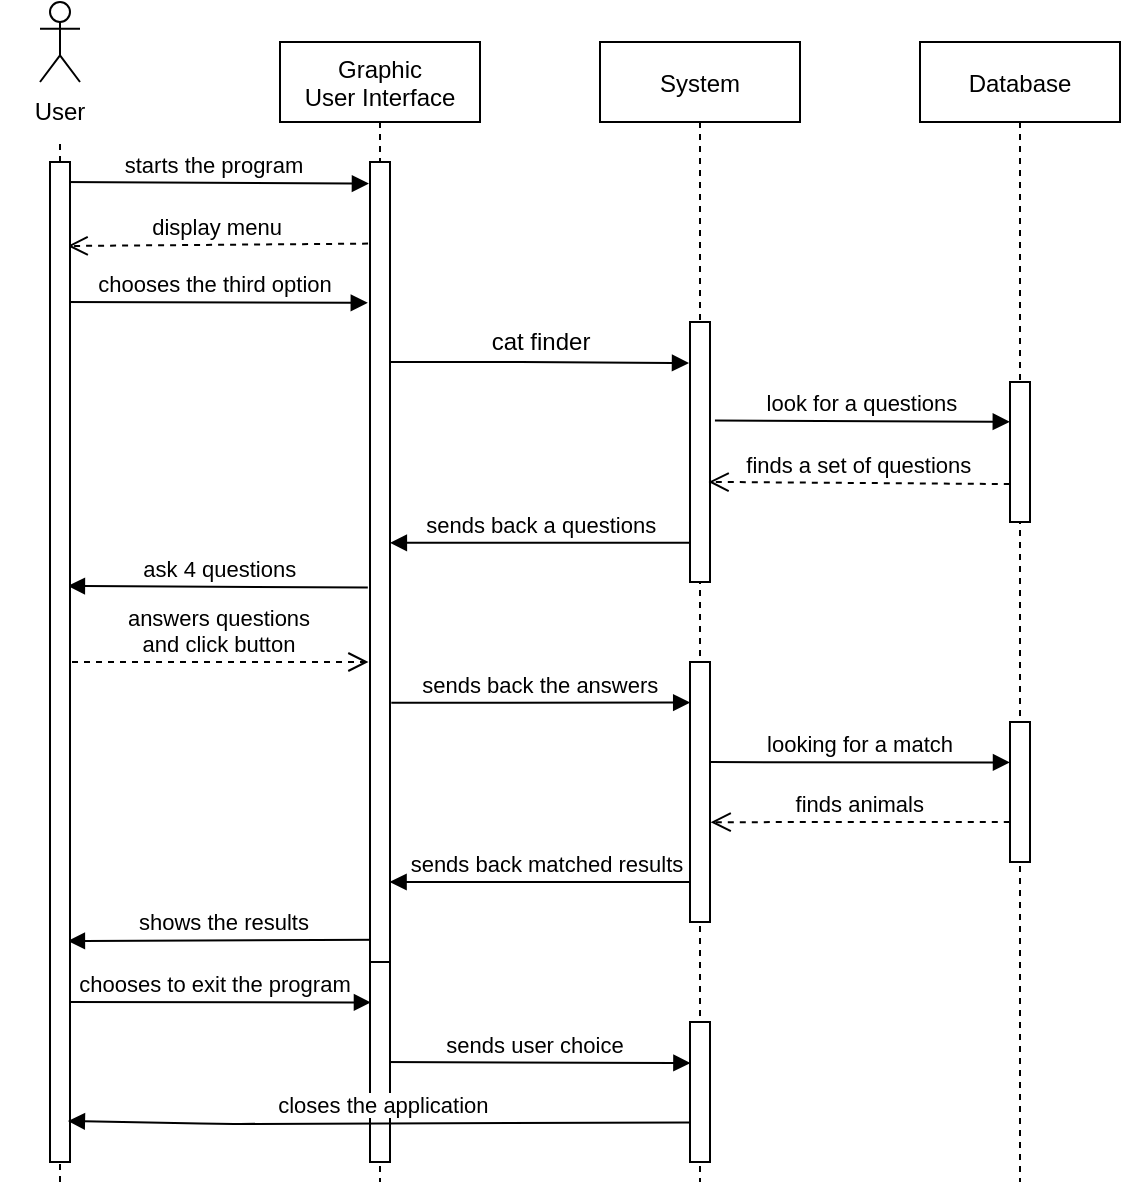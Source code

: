 <mxfile version="21.2.2" type="device">
  <diagram id="C5RBs43oDa-KdzZeNtuy" name="Page-1">
    <mxGraphModel dx="1477" dy="727" grid="1" gridSize="10" guides="1" tooltips="1" connect="1" arrows="1" fold="1" page="1" pageScale="1" pageWidth="827" pageHeight="1169" math="0" shadow="0">
      <root>
        <mxCell id="WIyWlLk6GJQsqaUBKTNV-0" />
        <mxCell id="WIyWlLk6GJQsqaUBKTNV-1" parent="WIyWlLk6GJQsqaUBKTNV-0" />
        <mxCell id="9-d625vDIgAPqHA31cNE-93" value="Graphic&#xa;User Interface" style="shape=umlLifeline;perimeter=lifelinePerimeter;container=1;collapsible=0;recursiveResize=0;rounded=0;shadow=0;strokeWidth=1;" vertex="1" parent="WIyWlLk6GJQsqaUBKTNV-1">
          <mxGeometry x="290" y="780" width="100" height="570" as="geometry" />
        </mxCell>
        <mxCell id="9-d625vDIgAPqHA31cNE-94" value="shows the results" style="verticalAlign=bottom;endArrow=block;shadow=0;strokeWidth=1;entryX=0.895;entryY=0.779;entryDx=0;entryDy=0;entryPerimeter=0;" edge="1" parent="9-d625vDIgAPqHA31cNE-93" target="9-d625vDIgAPqHA31cNE-124">
          <mxGeometry relative="1" as="geometry">
            <mxPoint x="50" y="448.82" as="sourcePoint" />
            <mxPoint x="-100" y="450" as="targetPoint" />
            <mxPoint as="offset" />
          </mxGeometry>
        </mxCell>
        <mxCell id="9-d625vDIgAPqHA31cNE-95" value="" style="rounded=0;whiteSpace=wrap;html=1;" vertex="1" parent="9-d625vDIgAPqHA31cNE-93">
          <mxGeometry x="45" y="60" width="10" height="400" as="geometry" />
        </mxCell>
        <mxCell id="9-d625vDIgAPqHA31cNE-96" value="System" style="shape=umlLifeline;perimeter=lifelinePerimeter;container=1;collapsible=0;recursiveResize=0;rounded=0;shadow=0;strokeWidth=1;" vertex="1" parent="WIyWlLk6GJQsqaUBKTNV-1">
          <mxGeometry x="450" y="780" width="100" height="570" as="geometry" />
        </mxCell>
        <mxCell id="9-d625vDIgAPqHA31cNE-97" value="sends back matched results" style="verticalAlign=bottom;endArrow=block;shadow=0;strokeWidth=1;entryX=0.979;entryY=0.9;entryDx=0;entryDy=0;entryPerimeter=0;" edge="1" parent="9-d625vDIgAPqHA31cNE-96" target="9-d625vDIgAPqHA31cNE-95">
          <mxGeometry x="-0.013" relative="1" as="geometry">
            <mxPoint x="50" y="420" as="sourcePoint" />
            <mxPoint x="-100" y="420" as="targetPoint" />
            <mxPoint as="offset" />
          </mxGeometry>
        </mxCell>
        <mxCell id="9-d625vDIgAPqHA31cNE-98" value="" style="rounded=0;whiteSpace=wrap;html=1;" vertex="1" parent="9-d625vDIgAPqHA31cNE-96">
          <mxGeometry x="45" y="140" width="10" height="130" as="geometry" />
        </mxCell>
        <mxCell id="9-d625vDIgAPqHA31cNE-99" value="" style="rounded=0;whiteSpace=wrap;html=1;" vertex="1" parent="9-d625vDIgAPqHA31cNE-96">
          <mxGeometry x="45" y="310" width="10" height="130" as="geometry" />
        </mxCell>
        <mxCell id="9-d625vDIgAPqHA31cNE-100" value="" style="rounded=0;whiteSpace=wrap;html=1;" vertex="1" parent="9-d625vDIgAPqHA31cNE-96">
          <mxGeometry x="45" y="490" width="10" height="70" as="geometry" />
        </mxCell>
        <mxCell id="9-d625vDIgAPqHA31cNE-101" value="Database" style="shape=umlLifeline;perimeter=lifelinePerimeter;container=1;collapsible=0;recursiveResize=0;rounded=0;shadow=0;strokeWidth=1;" vertex="1" parent="WIyWlLk6GJQsqaUBKTNV-1">
          <mxGeometry x="610" y="780" width="100" height="570" as="geometry" />
        </mxCell>
        <mxCell id="9-d625vDIgAPqHA31cNE-102" value="" style="rounded=0;whiteSpace=wrap;html=1;" vertex="1" parent="9-d625vDIgAPqHA31cNE-101">
          <mxGeometry x="45" y="170" width="10" height="70" as="geometry" />
        </mxCell>
        <mxCell id="9-d625vDIgAPqHA31cNE-103" value="" style="rounded=0;whiteSpace=wrap;html=1;" vertex="1" parent="9-d625vDIgAPqHA31cNE-101">
          <mxGeometry x="45" y="340" width="10" height="70" as="geometry" />
        </mxCell>
        <mxCell id="9-d625vDIgAPqHA31cNE-104" value="" style="shape=umlActor;verticalLabelPosition=bottom;verticalAlign=top;html=1;outlineConnect=0;" vertex="1" parent="WIyWlLk6GJQsqaUBKTNV-1">
          <mxGeometry x="170" y="760" width="20" height="40" as="geometry" />
        </mxCell>
        <mxCell id="9-d625vDIgAPqHA31cNE-105" value="" style="endArrow=none;dashed=1;html=1;rounded=0;startArrow=none;" edge="1" parent="WIyWlLk6GJQsqaUBKTNV-1" source="9-d625vDIgAPqHA31cNE-120" target="9-d625vDIgAPqHA31cNE-104">
          <mxGeometry width="50" height="50" relative="1" as="geometry">
            <mxPoint x="180" y="1310" as="sourcePoint" />
            <mxPoint x="180" y="840" as="targetPoint" />
          </mxGeometry>
        </mxCell>
        <mxCell id="9-d625vDIgAPqHA31cNE-106" value="starts the program" style="verticalAlign=bottom;endArrow=block;shadow=0;strokeWidth=1;entryX=-0.053;entryY=0.027;entryDx=0;entryDy=0;entryPerimeter=0;" edge="1" parent="WIyWlLk6GJQsqaUBKTNV-1" target="9-d625vDIgAPqHA31cNE-95">
          <mxGeometry relative="1" as="geometry">
            <mxPoint x="180" y="850" as="sourcePoint" />
            <mxPoint x="330" y="850" as="targetPoint" />
          </mxGeometry>
        </mxCell>
        <mxCell id="9-d625vDIgAPqHA31cNE-107" value="chooses the third option" style="verticalAlign=bottom;endArrow=block;shadow=0;strokeWidth=1;entryX=-0.11;entryY=0.176;entryDx=0;entryDy=0;entryPerimeter=0;" edge="1" parent="WIyWlLk6GJQsqaUBKTNV-1" target="9-d625vDIgAPqHA31cNE-95">
          <mxGeometry x="0.007" relative="1" as="geometry">
            <mxPoint x="180" y="910" as="sourcePoint" />
            <mxPoint x="330" y="910" as="targetPoint" />
            <mxPoint as="offset" />
          </mxGeometry>
        </mxCell>
        <mxCell id="9-d625vDIgAPqHA31cNE-108" value="" style="verticalAlign=bottom;endArrow=block;shadow=0;strokeWidth=1;exitX=1;exitY=0.25;exitDx=0;exitDy=0;entryX=-0.05;entryY=0.158;entryDx=0;entryDy=0;entryPerimeter=0;" edge="1" parent="WIyWlLk6GJQsqaUBKTNV-1" source="9-d625vDIgAPqHA31cNE-95" target="9-d625vDIgAPqHA31cNE-98">
          <mxGeometry relative="1" as="geometry">
            <mxPoint x="360" y="940" as="sourcePoint" />
            <mxPoint x="490" y="940" as="targetPoint" />
            <Array as="points">
              <mxPoint x="420" y="940" />
            </Array>
          </mxGeometry>
        </mxCell>
        <mxCell id="9-d625vDIgAPqHA31cNE-109" value="cat finder" style="text;html=1;align=center;verticalAlign=middle;resizable=0;points=[];autosize=1;strokeColor=none;fillColor=none;" vertex="1" parent="WIyWlLk6GJQsqaUBKTNV-1">
          <mxGeometry x="385" y="915" width="70" height="30" as="geometry" />
        </mxCell>
        <mxCell id="9-d625vDIgAPqHA31cNE-110" value="ask 4 questions" style="verticalAlign=bottom;endArrow=block;shadow=0;strokeWidth=1;entryX=0.895;entryY=0.424;entryDx=0;entryDy=0;entryPerimeter=0;exitX=-0.11;exitY=0.532;exitDx=0;exitDy=0;exitPerimeter=0;" edge="1" parent="WIyWlLk6GJQsqaUBKTNV-1" source="9-d625vDIgAPqHA31cNE-95" target="9-d625vDIgAPqHA31cNE-124">
          <mxGeometry x="-0.013" relative="1" as="geometry">
            <mxPoint x="330" y="1052" as="sourcePoint" />
            <mxPoint x="180" y="1050" as="targetPoint" />
            <mxPoint as="offset" />
          </mxGeometry>
        </mxCell>
        <mxCell id="9-d625vDIgAPqHA31cNE-111" value="answers questions&#xa;and click button" style="verticalAlign=bottom;endArrow=open;dashed=1;endSize=8;shadow=0;strokeWidth=1;entryX=-0.076;entryY=0.625;entryDx=0;entryDy=0;entryPerimeter=0;" edge="1" parent="WIyWlLk6GJQsqaUBKTNV-1" target="9-d625vDIgAPqHA31cNE-95">
          <mxGeometry x="0.031" relative="1" as="geometry">
            <mxPoint x="320" y="1090" as="targetPoint" />
            <mxPoint x="180" y="1090" as="sourcePoint" />
            <mxPoint as="offset" />
          </mxGeometry>
        </mxCell>
        <mxCell id="9-d625vDIgAPqHA31cNE-112" value="finds a set of questions" style="verticalAlign=bottom;endArrow=open;dashed=1;endSize=8;shadow=0;strokeWidth=1;exitX=-0.01;exitY=0.729;exitDx=0;exitDy=0;exitPerimeter=0;entryX=0.928;entryY=0.615;entryDx=0;entryDy=0;entryPerimeter=0;" edge="1" parent="WIyWlLk6GJQsqaUBKTNV-1" source="9-d625vDIgAPqHA31cNE-102" target="9-d625vDIgAPqHA31cNE-98">
          <mxGeometry relative="1" as="geometry">
            <mxPoint x="510" y="1001" as="targetPoint" />
            <mxPoint x="650" y="1001" as="sourcePoint" />
          </mxGeometry>
        </mxCell>
        <mxCell id="9-d625vDIgAPqHA31cNE-113" value="look for a questions" style="verticalAlign=bottom;endArrow=block;shadow=0;strokeWidth=1;exitX=1.248;exitY=0.379;exitDx=0;exitDy=0;exitPerimeter=0;entryX=-0.01;entryY=0.284;entryDx=0;entryDy=0;entryPerimeter=0;" edge="1" parent="WIyWlLk6GJQsqaUBKTNV-1" source="9-d625vDIgAPqHA31cNE-98" target="9-d625vDIgAPqHA31cNE-102">
          <mxGeometry relative="1" as="geometry">
            <mxPoint x="530" y="970" as="sourcePoint" />
            <mxPoint x="640" y="970" as="targetPoint" />
          </mxGeometry>
        </mxCell>
        <mxCell id="9-d625vDIgAPqHA31cNE-114" value="sends back a questions" style="verticalAlign=bottom;endArrow=block;shadow=0;strokeWidth=1;entryX=0.994;entryY=0.476;entryDx=0;entryDy=0;entryPerimeter=0;exitX=-0.041;exitY=0.849;exitDx=0;exitDy=0;exitPerimeter=0;" edge="1" parent="WIyWlLk6GJQsqaUBKTNV-1" source="9-d625vDIgAPqHA31cNE-98" target="9-d625vDIgAPqHA31cNE-95">
          <mxGeometry x="-0.013" relative="1" as="geometry">
            <mxPoint x="490" y="1030" as="sourcePoint" />
            <mxPoint x="350" y="1030" as="targetPoint" />
            <mxPoint as="offset" />
          </mxGeometry>
        </mxCell>
        <mxCell id="9-d625vDIgAPqHA31cNE-115" value="display menu" style="verticalAlign=bottom;endArrow=open;dashed=1;endSize=8;shadow=0;strokeWidth=1;entryX=0.88;entryY=0.084;entryDx=0;entryDy=0;entryPerimeter=0;exitX=-0.096;exitY=0.102;exitDx=0;exitDy=0;exitPerimeter=0;" edge="1" parent="WIyWlLk6GJQsqaUBKTNV-1" source="9-d625vDIgAPqHA31cNE-95" target="9-d625vDIgAPqHA31cNE-124">
          <mxGeometry x="0.005" relative="1" as="geometry">
            <mxPoint x="180" y="880" as="targetPoint" />
            <mxPoint x="330" y="880" as="sourcePoint" />
            <mxPoint as="offset" />
          </mxGeometry>
        </mxCell>
        <mxCell id="9-d625vDIgAPqHA31cNE-116" value="sends back the answers" style="verticalAlign=bottom;endArrow=block;shadow=0;strokeWidth=1;exitX=1.065;exitY=0.676;exitDx=0;exitDy=0;exitPerimeter=0;entryX=0.01;entryY=0.156;entryDx=0;entryDy=0;entryPerimeter=0;" edge="1" parent="WIyWlLk6GJQsqaUBKTNV-1" source="9-d625vDIgAPqHA31cNE-95" target="9-d625vDIgAPqHA31cNE-99">
          <mxGeometry relative="1" as="geometry">
            <mxPoint x="350" y="1110" as="sourcePoint" />
            <mxPoint x="490" y="1110" as="targetPoint" />
          </mxGeometry>
        </mxCell>
        <mxCell id="9-d625vDIgAPqHA31cNE-117" value="looking for a match" style="verticalAlign=bottom;endArrow=block;shadow=0;strokeWidth=1;entryX=0;entryY=0.289;entryDx=0;entryDy=0;entryPerimeter=0;exitX=1.003;exitY=0.385;exitDx=0;exitDy=0;exitPerimeter=0;" edge="1" parent="WIyWlLk6GJQsqaUBKTNV-1" source="9-d625vDIgAPqHA31cNE-99" target="9-d625vDIgAPqHA31cNE-103">
          <mxGeometry relative="1" as="geometry">
            <mxPoint x="510" y="1140" as="sourcePoint" />
            <mxPoint x="650" y="1140" as="targetPoint" />
          </mxGeometry>
        </mxCell>
        <mxCell id="9-d625vDIgAPqHA31cNE-118" value="finds animals" style="verticalAlign=bottom;endArrow=open;dashed=1;endSize=8;shadow=0;strokeWidth=1;exitX=-0.01;exitY=0.714;exitDx=0;exitDy=0;exitPerimeter=0;entryX=1.032;entryY=0.616;entryDx=0;entryDy=0;entryPerimeter=0;" edge="1" parent="WIyWlLk6GJQsqaUBKTNV-1" source="9-d625vDIgAPqHA31cNE-103" target="9-d625vDIgAPqHA31cNE-99">
          <mxGeometry relative="1" as="geometry">
            <mxPoint x="510" y="1170" as="targetPoint" />
            <mxPoint x="650" y="1170" as="sourcePoint" />
          </mxGeometry>
        </mxCell>
        <mxCell id="9-d625vDIgAPqHA31cNE-119" value="" style="endArrow=none;dashed=1;html=1;rounded=0;startArrow=none;entryX=0.5;entryY=1;entryDx=0;entryDy=0;" edge="1" parent="WIyWlLk6GJQsqaUBKTNV-1" source="9-d625vDIgAPqHA31cNE-124" target="9-d625vDIgAPqHA31cNE-120">
          <mxGeometry width="50" height="50" relative="1" as="geometry">
            <mxPoint x="180" y="1350" as="sourcePoint" />
            <mxPoint x="180" y="810" as="targetPoint" />
            <Array as="points" />
          </mxGeometry>
        </mxCell>
        <mxCell id="9-d625vDIgAPqHA31cNE-120" value="User" style="text;html=1;strokeColor=none;fillColor=none;align=center;verticalAlign=middle;whiteSpace=wrap;rounded=0;" vertex="1" parent="WIyWlLk6GJQsqaUBKTNV-1">
          <mxGeometry x="150" y="800" width="60" height="30" as="geometry" />
        </mxCell>
        <mxCell id="9-d625vDIgAPqHA31cNE-121" value="chooses to exit the program" style="verticalAlign=bottom;endArrow=block;shadow=0;strokeWidth=1;entryX=0.047;entryY=0.202;entryDx=0;entryDy=0;entryPerimeter=0;" edge="1" parent="WIyWlLk6GJQsqaUBKTNV-1" target="9-d625vDIgAPqHA31cNE-125">
          <mxGeometry relative="1" as="geometry">
            <mxPoint x="180" y="1260" as="sourcePoint" />
            <mxPoint x="340" y="1260" as="targetPoint" />
          </mxGeometry>
        </mxCell>
        <mxCell id="9-d625vDIgAPqHA31cNE-122" value="sends user choice" style="verticalAlign=bottom;endArrow=block;shadow=0;strokeWidth=1;entryX=0.02;entryY=0.293;entryDx=0;entryDy=0;entryPerimeter=0;" edge="1" parent="WIyWlLk6GJQsqaUBKTNV-1" target="9-d625vDIgAPqHA31cNE-100">
          <mxGeometry relative="1" as="geometry">
            <mxPoint x="340" y="1290" as="sourcePoint" />
            <mxPoint x="480" y="1290" as="targetPoint" />
            <mxPoint as="offset" />
          </mxGeometry>
        </mxCell>
        <mxCell id="9-d625vDIgAPqHA31cNE-123" value="" style="endArrow=none;dashed=1;html=1;rounded=0;startArrow=none;entryX=0.5;entryY=1;entryDx=0;entryDy=0;" edge="1" parent="WIyWlLk6GJQsqaUBKTNV-1" target="9-d625vDIgAPqHA31cNE-124">
          <mxGeometry width="50" height="50" relative="1" as="geometry">
            <mxPoint x="180" y="1350" as="sourcePoint" />
            <mxPoint x="180" y="830" as="targetPoint" />
            <Array as="points">
              <mxPoint x="180" y="1090" />
            </Array>
          </mxGeometry>
        </mxCell>
        <mxCell id="9-d625vDIgAPqHA31cNE-124" value="" style="rounded=0;whiteSpace=wrap;html=1;" vertex="1" parent="WIyWlLk6GJQsqaUBKTNV-1">
          <mxGeometry x="175" y="840" width="10" height="500" as="geometry" />
        </mxCell>
        <mxCell id="9-d625vDIgAPqHA31cNE-125" value="" style="rounded=0;whiteSpace=wrap;html=1;" vertex="1" parent="WIyWlLk6GJQsqaUBKTNV-1">
          <mxGeometry x="335" y="1240" width="10" height="100" as="geometry" />
        </mxCell>
        <mxCell id="9-d625vDIgAPqHA31cNE-126" value="closes the application" style="verticalAlign=bottom;endArrow=block;shadow=0;strokeWidth=1;exitX=0.02;exitY=0.717;exitDx=0;exitDy=0;exitPerimeter=0;entryX=0.893;entryY=0.959;entryDx=0;entryDy=0;entryPerimeter=0;" edge="1" parent="WIyWlLk6GJQsqaUBKTNV-1" source="9-d625vDIgAPqHA31cNE-100" target="9-d625vDIgAPqHA31cNE-124">
          <mxGeometry x="-0.013" relative="1" as="geometry">
            <mxPoint x="490" y="1320" as="sourcePoint" />
            <mxPoint x="190" y="1320" as="targetPoint" />
            <mxPoint as="offset" />
            <Array as="points">
              <mxPoint x="260" y="1321" />
            </Array>
          </mxGeometry>
        </mxCell>
      </root>
    </mxGraphModel>
  </diagram>
</mxfile>
